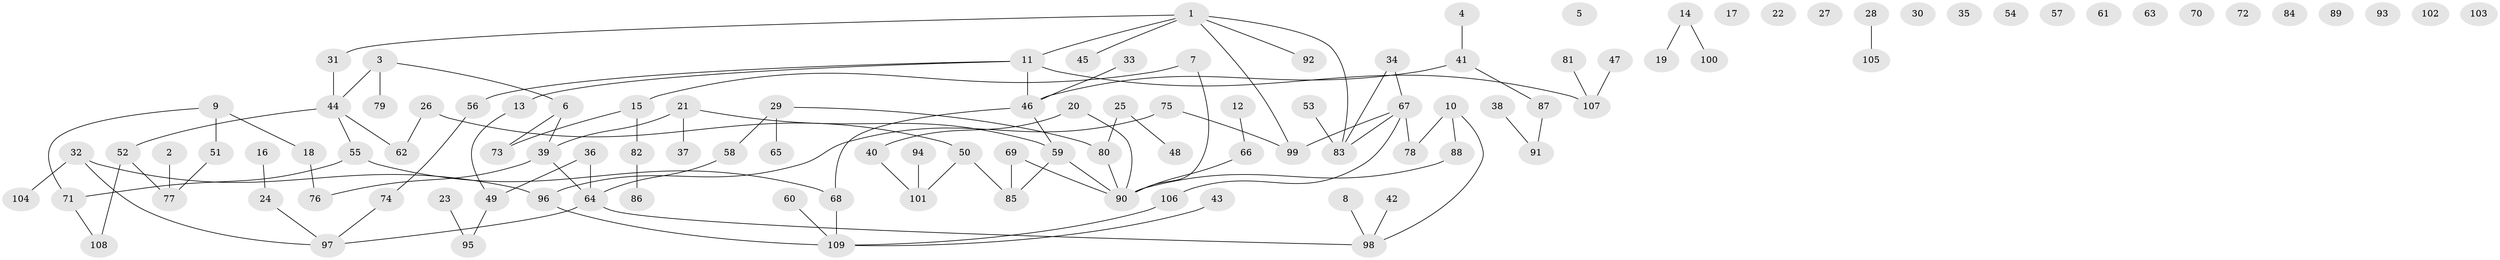 // coarse degree distribution, {4: 0.16, 6: 0.12, 1: 0.2, 3: 0.16, 2: 0.24, 5: 0.12}
// Generated by graph-tools (version 1.1) at 2025/48/03/04/25 22:48:24]
// undirected, 109 vertices, 108 edges
graph export_dot {
  node [color=gray90,style=filled];
  1;
  2;
  3;
  4;
  5;
  6;
  7;
  8;
  9;
  10;
  11;
  12;
  13;
  14;
  15;
  16;
  17;
  18;
  19;
  20;
  21;
  22;
  23;
  24;
  25;
  26;
  27;
  28;
  29;
  30;
  31;
  32;
  33;
  34;
  35;
  36;
  37;
  38;
  39;
  40;
  41;
  42;
  43;
  44;
  45;
  46;
  47;
  48;
  49;
  50;
  51;
  52;
  53;
  54;
  55;
  56;
  57;
  58;
  59;
  60;
  61;
  62;
  63;
  64;
  65;
  66;
  67;
  68;
  69;
  70;
  71;
  72;
  73;
  74;
  75;
  76;
  77;
  78;
  79;
  80;
  81;
  82;
  83;
  84;
  85;
  86;
  87;
  88;
  89;
  90;
  91;
  92;
  93;
  94;
  95;
  96;
  97;
  98;
  99;
  100;
  101;
  102;
  103;
  104;
  105;
  106;
  107;
  108;
  109;
  1 -- 11;
  1 -- 31;
  1 -- 45;
  1 -- 83;
  1 -- 92;
  1 -- 99;
  2 -- 77;
  3 -- 6;
  3 -- 44;
  3 -- 79;
  4 -- 41;
  6 -- 39;
  6 -- 73;
  7 -- 15;
  7 -- 90;
  8 -- 98;
  9 -- 18;
  9 -- 51;
  9 -- 71;
  10 -- 78;
  10 -- 88;
  10 -- 98;
  11 -- 13;
  11 -- 46;
  11 -- 56;
  11 -- 107;
  12 -- 66;
  13 -- 49;
  14 -- 19;
  14 -- 100;
  15 -- 73;
  15 -- 82;
  16 -- 24;
  18 -- 76;
  20 -- 40;
  20 -- 90;
  21 -- 37;
  21 -- 39;
  21 -- 59;
  23 -- 95;
  24 -- 97;
  25 -- 48;
  25 -- 80;
  26 -- 50;
  26 -- 62;
  28 -- 105;
  29 -- 58;
  29 -- 65;
  29 -- 80;
  31 -- 44;
  32 -- 96;
  32 -- 97;
  32 -- 104;
  33 -- 46;
  34 -- 67;
  34 -- 83;
  36 -- 49;
  36 -- 64;
  38 -- 91;
  39 -- 64;
  39 -- 76;
  40 -- 101;
  41 -- 46;
  41 -- 87;
  42 -- 98;
  43 -- 109;
  44 -- 52;
  44 -- 55;
  44 -- 62;
  46 -- 59;
  46 -- 68;
  47 -- 107;
  49 -- 95;
  50 -- 85;
  50 -- 101;
  51 -- 77;
  52 -- 77;
  52 -- 108;
  53 -- 83;
  55 -- 68;
  55 -- 71;
  56 -- 74;
  58 -- 64;
  59 -- 85;
  59 -- 90;
  60 -- 109;
  64 -- 97;
  64 -- 98;
  66 -- 90;
  67 -- 78;
  67 -- 83;
  67 -- 99;
  67 -- 106;
  68 -- 109;
  69 -- 85;
  69 -- 90;
  71 -- 108;
  74 -- 97;
  75 -- 96;
  75 -- 99;
  80 -- 90;
  81 -- 107;
  82 -- 86;
  87 -- 91;
  88 -- 90;
  94 -- 101;
  96 -- 109;
  106 -- 109;
}
